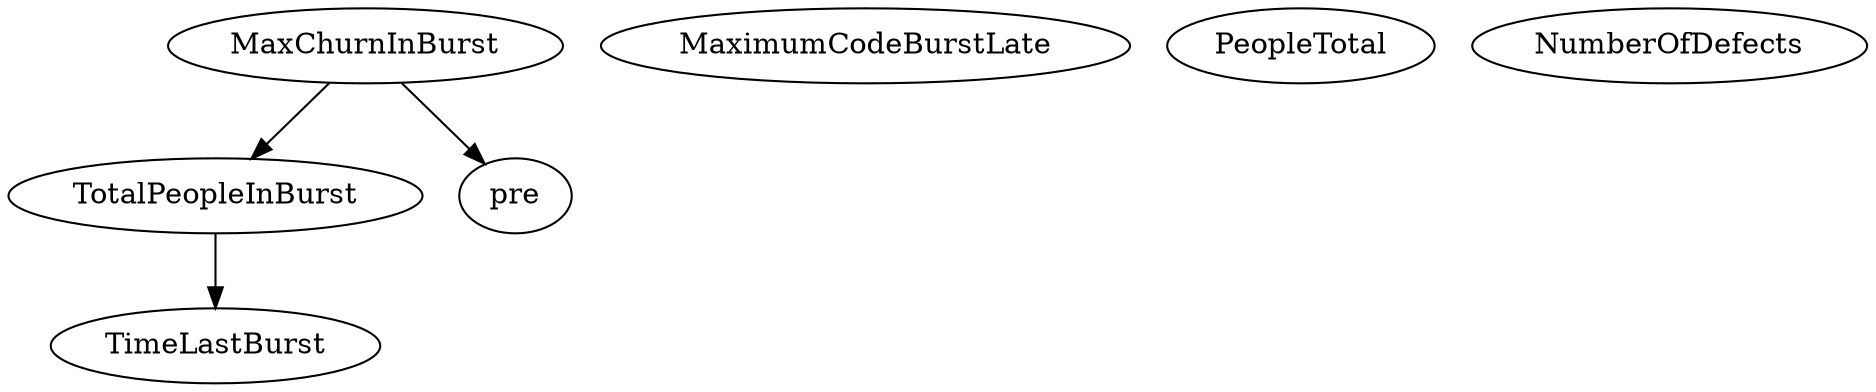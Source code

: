 digraph {
   TimeLastBurst;
   MaximumCodeBurstLate;
   PeopleTotal;
   NumberOfDefects;
   TotalPeopleInBurst;
   pre;
   MaxChurnInBurst;
   TotalPeopleInBurst -> TimeLastBurst;
   MaxChurnInBurst -> TotalPeopleInBurst;
   MaxChurnInBurst -> pre;
}
